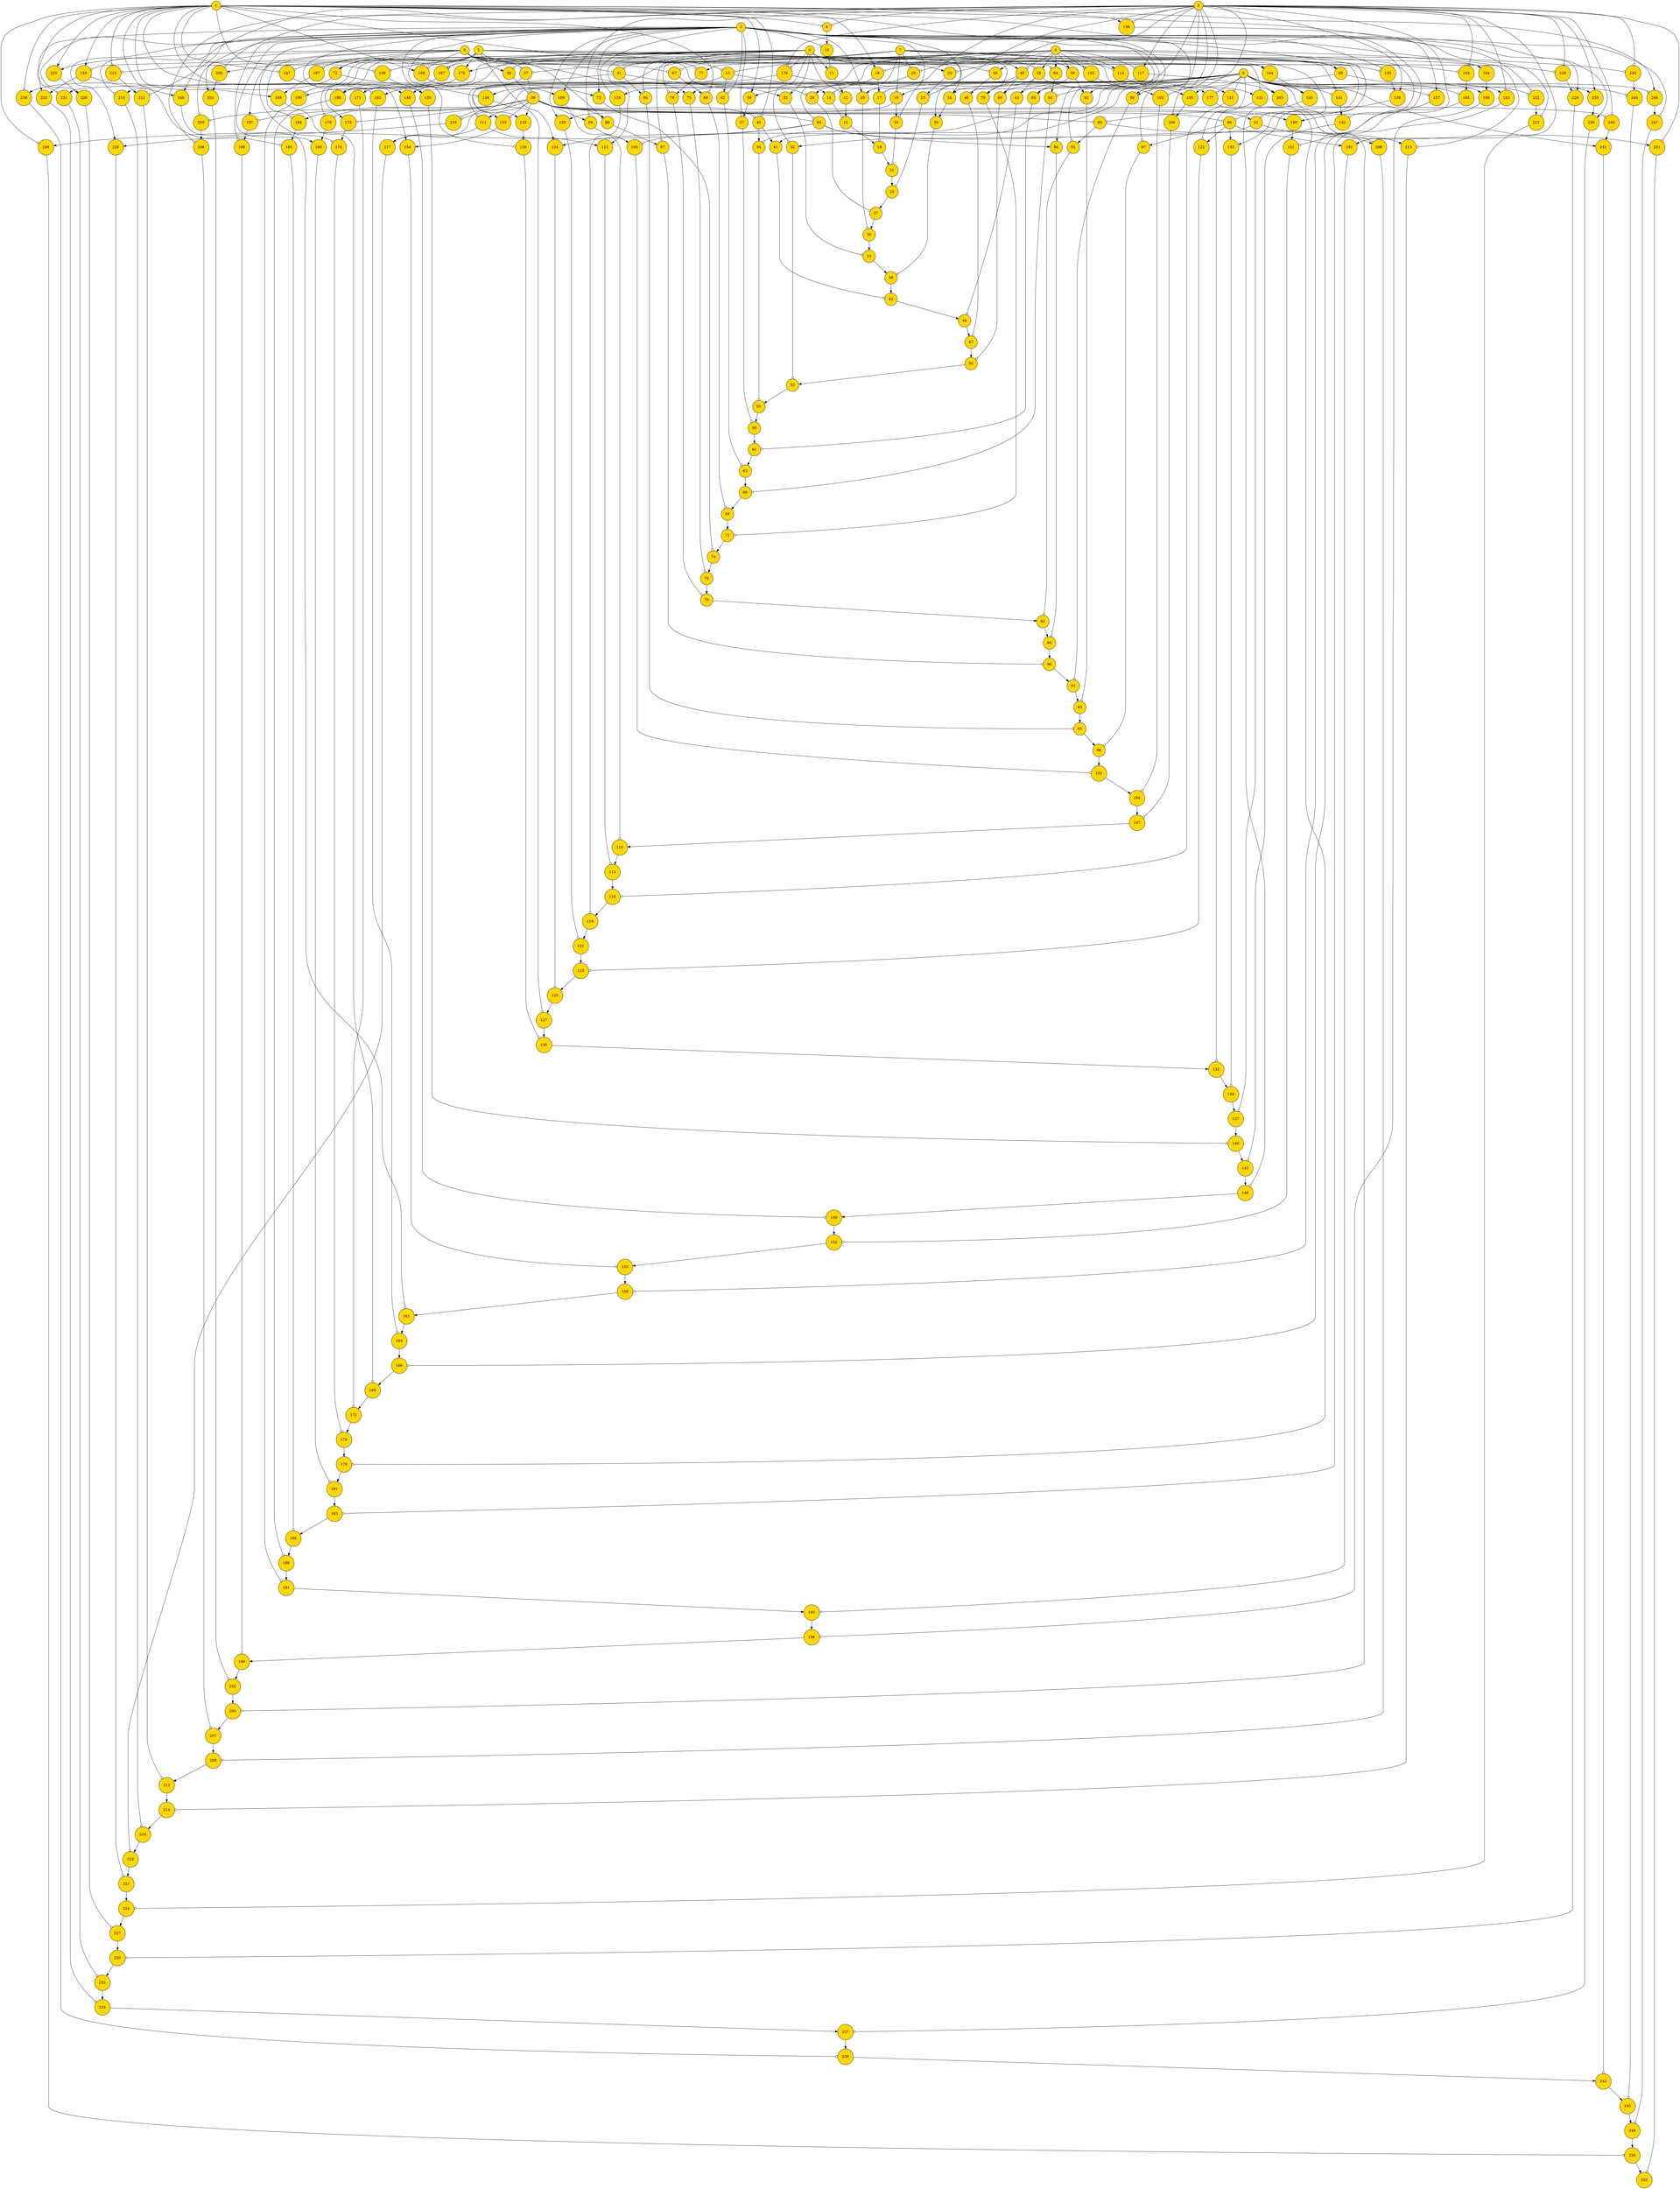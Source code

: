 digraph 0{
	0,1,2,3,4,5,6,7,8,9,10,11,12,13,14,15,16,17,18,19,20,21,22,23,24,25,26,27,28,29,30,31,32,33,34,35,36,37,38,39,40,41,42,43,44,45,46,47,48,49,50,51,52,53,54,55,56,57,58,59,60,61,62,63,64,65,66,67,68,69,70,71,72,73,74,75,76,77,78,79,80,81,82,83,84,85,86,87,88,89,90,91,92,93,94,95,96,97,98,99,100,101,102,103,104,105,106,107,108,109,110,111,112,113,114,115,116,117,118,119,120,121,122,123,124,125,126,127,128,129,130,131,132,133,134,135,136,137,138,139,140,141,142,143,144,145,146,147,148,149,150,151,152,153,154,155,156,157,158,159,160,161,162,163,164,165,166,167,168,169,170,171,172,173,174,175,176,177,178,179,180,181,182,183,184,185,186,187,188,189,190,191,192,193,194,195,196,197,198,199,200,201,202,203,204,205,206,207,208,209,210,211,212,213,214,215,216,217,218,219,220,221,222,223,224,225,226,227,228,229,230,231,232,233,234,235,236,237,238,239,240,241,242,243,244,245,246,247,248,249,250,251,252[shape=circle,style=filled,fillcolor=gold,height="0.3"];
2->9[arrowhead=odot];
1->9[arrowhead=odot];
9->10[];
3->10[arrowhead=odot];
10->11[arrowhead=odot];
0->11[];
11->12[];
0->12[arrowhead=odot];
5->13[arrowhead=odot];
4->13[arrowhead=odot];
13->14[];
2->14[arrowhead=odot];
14->15[arrowhead=odot];
12->15[];
4->16[arrowhead=odot];
1->16[];
16->17[];
6->17[arrowhead=odot];
17->18[arrowhead=odot];
15->18[];
7->19[arrowhead=odot];
6->19[];
19->20[];
3->20[arrowhead=odot];
20->21[arrowhead=odot];
18->21[];
5->22[];
4->22[arrowhead=odot];
22->23[];
2->23[arrowhead=odot];
23->24[arrowhead=odot];
21->24[];
7->25[arrowhead=odot];
4->25[arrowhead=odot];
25->26[];
8->26[arrowhead=odot];
26->27[arrowhead=odot];
24->27[];
8->28[arrowhead=odot];
4->28[];
28->29[];
3->29[];
29->30[arrowhead=odot];
27->30[];
7->31[arrowhead=odot];
5->31[arrowhead=odot];
31->32[];
0->32[];
32->33[arrowhead=odot];
30->33[];
6->34[];
0->34[];
34->35[];
3->35[];
35->36[arrowhead=odot];
33->36[];
8->37[arrowhead=odot];
4->37[arrowhead=odot];
8->38[];
7->38[arrowhead=odot];
38->39[arrowhead=odot];
37->39[arrowhead=odot];
39->40[arrowhead=odot];
1->40[arrowhead=odot];
40->41[];
6->41[];
41->42[arrowhead=odot];
36->42[];
28->43[];
6->43[];
43->44[arrowhead=odot];
42->44[];
8->45[arrowhead=odot];
2->45[];
45->46[];
6->46[arrowhead=odot];
46->47[arrowhead=odot];
44->47[];
7->48[];
4->48[arrowhead=odot];
48->49[];
2->49[arrowhead=odot];
49->50[arrowhead=odot];
47->50[];
39->51[];
1->51[arrowhead=odot];
51->52[];
0->52[arrowhead=odot];
52->53[arrowhead=odot];
50->53[];
40->54[];
6->54[arrowhead=odot];
54->55[arrowhead=odot];
53->55[];
6->56[];
1->56[];
56->57[];
3->57[arrowhead=odot];
57->58[arrowhead=odot];
55->58[];
7->59[arrowhead=odot];
4->59[];
59->60[];
3->60[arrowhead=odot];
60->61[arrowhead=odot];
58->61[];
13->62[];
3->62[arrowhead=odot];
62->63[arrowhead=odot];
61->63[];
5->64[arrowhead=odot];
4->64[];
64->65[];
6->65[arrowhead=odot];
65->66[arrowhead=odot];
63->66[];
8->67[arrowhead=odot];
7->67[arrowhead=odot];
67->68[];
1->68[arrowhead=odot];
68->69[arrowhead=odot];
66->69[];
48->70[];
0->70[arrowhead=odot];
70->71[arrowhead=odot];
69->71[];
8->72[arrowhead=odot];
5->72[];
72->73[];
3->73[];
73->74[arrowhead=odot];
71->74[];
48->75[];
8->75[];
75->76[arrowhead=odot];
74->76[];
4->77[];
1->77[arrowhead=odot];
77->78[];
0->78[arrowhead=odot];
78->79[arrowhead=odot];
76->79[];
39->80[arrowhead=odot];
0->80[arrowhead=odot];
80->81[];
3->81[arrowhead=odot];
81->82[arrowhead=odot];
79->82[];
39->83[arrowhead=odot];
7->83[arrowhead=odot];
83->84[];
3->84[];
84->85[arrowhead=odot];
82->85[];
39->86[];
5->86[arrowhead=odot];
86->87[];
0->87[arrowhead=odot];
87->88[arrowhead=odot];
85->88[];
7->89[arrowhead=odot];
0->89[];
89->90[];
2->90[];
90->91[arrowhead=odot];
88->91[];
59->92[];
2->92[];
92->93[arrowhead=odot];
91->93[];
31->94[];
0->94[arrowhead=odot];
94->95[arrowhead=odot];
93->95[];
39->96[arrowhead=odot];
4->96[arrowhead=odot];
96->97[];
2->97[arrowhead=odot];
97->98[arrowhead=odot];
95->98[];
39->99[];
2->99[arrowhead=odot];
99->100[];
6->100[arrowhead=odot];
100->101[arrowhead=odot];
98->101[];
4->102[arrowhead=odot];
0->102[arrowhead=odot];
102->103[];
2->103[arrowhead=odot];
103->104[arrowhead=odot];
101->104[];
7->105[];
6->105[];
105->106[];
3->106[arrowhead=odot];
106->107[arrowhead=odot];
104->107[];
8->108[arrowhead=odot];
1->108[];
108->109[];
3->109[];
109->110[arrowhead=odot];
107->110[];
39->111[];
4->111[arrowhead=odot];
111->112[];
0->112[];
112->113[arrowhead=odot];
110->113[];
4->114[];
0->114[arrowhead=odot];
114->115[];
6->115[arrowhead=odot];
115->116[arrowhead=odot];
113->116[];
4->117[arrowhead=odot];
2->117[];
117->118[];
3->118[arrowhead=odot];
118->119[arrowhead=odot];
116->119[];
19->120[];
3->120[];
120->121[arrowhead=odot];
119->121[];
96->122[];
6->122[arrowhead=odot];
122->123[arrowhead=odot];
121->123[];
83->124[];
5->124[];
124->125[arrowhead=odot];
123->125[];
16->126[];
3->126[arrowhead=odot];
126->127[arrowhead=odot];
125->127[];
39->128[];
7->128[];
128->129[];
3->129[arrowhead=odot];
129->130[arrowhead=odot];
127->130[];
28->131[];
5->131[arrowhead=odot];
131->132[arrowhead=odot];
130->132[];
96->133[];
3->133[];
133->134[arrowhead=odot];
132->134[];
8->135[arrowhead=odot];
1->135[arrowhead=odot];
135->136[];
2->136[];
136->137[arrowhead=odot];
134->137[];
1->138[arrowhead=odot];
0->138[arrowhead=odot];
138->139[];
3->139[];
139->140[arrowhead=odot];
137->140[];
6->141[arrowhead=odot];
0->141[arrowhead=odot];
141->142[];
3->142[arrowhead=odot];
142->143[arrowhead=odot];
140->143[];
5->144[arrowhead=odot];
0->144[];
144->145[];
6->145[];
145->146[arrowhead=odot];
143->146[];
5->147[arrowhead=odot];
1->147[arrowhead=odot];
147->148[];
0->148[];
148->149[arrowhead=odot];
146->149[];
39->150[];
4->150[];
150->151[];
2->151[arrowhead=odot];
151->152[arrowhead=odot];
149->152[];
39->153[arrowhead=odot];
4->153[];
153->154[];
1->154[];
154->155[arrowhead=odot];
152->155[];
2->156[arrowhead=odot];
1->156[];
156->157[];
6->157[arrowhead=odot];
157->158[arrowhead=odot];
155->158[];
1->159[];
0->159[arrowhead=odot];
159->160[];
2->160[];
160->161[arrowhead=odot];
158->161[];
31->162[];
1->162[arrowhead=odot];
162->163[arrowhead=odot];
161->163[];
5->164[arrowhead=odot];
2->164[arrowhead=odot];
164->165[];
6->165[arrowhead=odot];
165->166[arrowhead=odot];
163->166[];
8->167[arrowhead=odot];
5->167[arrowhead=odot];
167->168[];
1->168[];
168->169[arrowhead=odot];
166->169[];
7->170[];
5->170[];
170->171[];
0->171[];
171->172[arrowhead=odot];
169->172[];
39->173[arrowhead=odot];
5->173[];
173->174[];
3->174[arrowhead=odot];
174->175[arrowhead=odot];
172->175[];
2->176[arrowhead=odot];
0->176[arrowhead=odot];
176->177[];
6->177[arrowhead=odot];
177->178[arrowhead=odot];
175->178[];
39->179[arrowhead=odot];
5->179[arrowhead=odot];
179->180[];
3->180[];
180->181[arrowhead=odot];
178->181[];
89->182[];
2->182[arrowhead=odot];
182->183[arrowhead=odot];
181->183[];
39->184[];
8->184[arrowhead=odot];
184->185[];
1->185[arrowhead=odot];
185->186[arrowhead=odot];
183->186[];
5->187[arrowhead=odot];
0->187[arrowhead=odot];
187->188[];
6->188[arrowhead=odot];
188->189[arrowhead=odot];
186->189[];
37->190[];
5->190[arrowhead=odot];
190->191[arrowhead=odot];
189->191[];
96->192[];
2->192[];
192->193[arrowhead=odot];
191->193[];
7->194[];
4->194[];
194->195[];
6->195[];
195->196[arrowhead=odot];
193->196[];
39->197[arrowhead=odot];
8->197[];
197->198[];
3->198[arrowhead=odot];
198->199[arrowhead=odot];
196->199[];
2->200[arrowhead=odot];
0->200[];
200->201[];
3->201[];
201->202[arrowhead=odot];
199->202[];
117->203[];
6->203[];
203->204[arrowhead=odot];
202->204[];
39->205[arrowhead=odot];
8->205[arrowhead=odot];
205->206[];
2->206[arrowhead=odot];
206->207[arrowhead=odot];
204->207[];
80->208[];
6->208[arrowhead=odot];
208->209[arrowhead=odot];
207->209[];
7->210[arrowhead=odot];
1->210[arrowhead=odot];
210->211[];
3->211[arrowhead=odot];
211->212[arrowhead=odot];
209->212[];
83->213[];
3->213[arrowhead=odot];
213->214[arrowhead=odot];
212->214[];
176->215[];
3->215[arrowhead=odot];
215->216[arrowhead=odot];
214->216[];
111->217[];
6->217[];
217->218[arrowhead=odot];
216->218[];
39->219[arrowhead=odot];
6->219[arrowhead=odot];
219->220[];
3->220[];
220->221[arrowhead=odot];
218->221[];
6->222[arrowhead=odot];
1->222[arrowhead=odot];
222->223[];
3->223[arrowhead=odot];
223->224[arrowhead=odot];
221->224[];
8->225[];
1->225[];
225->226[];
3->226[arrowhead=odot];
226->227[arrowhead=odot];
224->227[];
8->228[arrowhead=odot];
2->228[arrowhead=odot];
228->229[];
3->229[];
229->230[arrowhead=odot];
227->230[];
13->231[];
1->231[arrowhead=odot];
231->232[arrowhead=odot];
230->232[];
159->233[];
3->233[];
233->234[arrowhead=odot];
232->234[];
6->235[];
2->235[];
235->236[];
3->236[];
236->237[arrowhead=odot];
234->237[];
72->238[];
1->238[arrowhead=odot];
238->239[arrowhead=odot];
237->239[];
39->240[arrowhead=odot];
2->240[arrowhead=odot];
240->241[];
6->241[];
241->242[arrowhead=odot];
239->242[];
7->243[arrowhead=odot];
2->243[arrowhead=odot];
243->244[];
6->244[arrowhead=odot];
244->245[arrowhead=odot];
242->245[];
6->246[arrowhead=odot];
1->246[];
246->247[];
3->247[arrowhead=odot];
247->248[arrowhead=odot];
245->248[];
83->249[];
1->249[arrowhead=odot];
249->250[arrowhead=odot];
248->250[];
51->251[];
2->251[arrowhead=odot];
251->252[arrowhead=odot];
250->252[];
}

